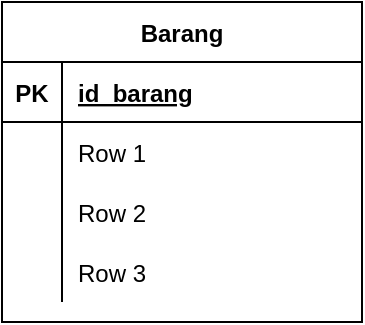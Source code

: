 <mxfile version="17.1.5" type="github">
  <diagram id="WDTsG2Jvk4mQX6nIQJpO" name="Page-1">
    <mxGraphModel dx="786" dy="459" grid="1" gridSize="10" guides="1" tooltips="1" connect="1" arrows="1" fold="1" page="1" pageScale="1" pageWidth="827" pageHeight="2069" math="0" shadow="0">
      <root>
        <mxCell id="0" />
        <mxCell id="1" parent="0" />
        <mxCell id="Ri4hkBcH91R4hojdtrJT-3" value="Barang" style="shape=table;startSize=30;container=1;collapsible=1;childLayout=tableLayout;fixedRows=1;rowLines=0;fontStyle=1;align=center;resizeLast=1;" vertex="1" parent="1">
          <mxGeometry x="220" y="120" width="180" height="160" as="geometry" />
        </mxCell>
        <mxCell id="Ri4hkBcH91R4hojdtrJT-4" value="" style="shape=tableRow;horizontal=0;startSize=0;swimlaneHead=0;swimlaneBody=0;fillColor=none;collapsible=0;dropTarget=0;points=[[0,0.5],[1,0.5]];portConstraint=eastwest;top=0;left=0;right=0;bottom=1;" vertex="1" parent="Ri4hkBcH91R4hojdtrJT-3">
          <mxGeometry y="30" width="180" height="30" as="geometry" />
        </mxCell>
        <mxCell id="Ri4hkBcH91R4hojdtrJT-5" value="PK" style="shape=partialRectangle;connectable=0;fillColor=none;top=0;left=0;bottom=0;right=0;fontStyle=1;overflow=hidden;" vertex="1" parent="Ri4hkBcH91R4hojdtrJT-4">
          <mxGeometry width="30" height="30" as="geometry">
            <mxRectangle width="30" height="30" as="alternateBounds" />
          </mxGeometry>
        </mxCell>
        <mxCell id="Ri4hkBcH91R4hojdtrJT-6" value="id_barang" style="shape=partialRectangle;connectable=0;fillColor=none;top=0;left=0;bottom=0;right=0;align=left;spacingLeft=6;fontStyle=5;overflow=hidden;" vertex="1" parent="Ri4hkBcH91R4hojdtrJT-4">
          <mxGeometry x="30" width="150" height="30" as="geometry">
            <mxRectangle width="150" height="30" as="alternateBounds" />
          </mxGeometry>
        </mxCell>
        <mxCell id="Ri4hkBcH91R4hojdtrJT-7" value="" style="shape=tableRow;horizontal=0;startSize=0;swimlaneHead=0;swimlaneBody=0;fillColor=none;collapsible=0;dropTarget=0;points=[[0,0.5],[1,0.5]];portConstraint=eastwest;top=0;left=0;right=0;bottom=0;" vertex="1" parent="Ri4hkBcH91R4hojdtrJT-3">
          <mxGeometry y="60" width="180" height="30" as="geometry" />
        </mxCell>
        <mxCell id="Ri4hkBcH91R4hojdtrJT-8" value="" style="shape=partialRectangle;connectable=0;fillColor=none;top=0;left=0;bottom=0;right=0;editable=1;overflow=hidden;" vertex="1" parent="Ri4hkBcH91R4hojdtrJT-7">
          <mxGeometry width="30" height="30" as="geometry">
            <mxRectangle width="30" height="30" as="alternateBounds" />
          </mxGeometry>
        </mxCell>
        <mxCell id="Ri4hkBcH91R4hojdtrJT-9" value="Row 1" style="shape=partialRectangle;connectable=0;fillColor=none;top=0;left=0;bottom=0;right=0;align=left;spacingLeft=6;overflow=hidden;" vertex="1" parent="Ri4hkBcH91R4hojdtrJT-7">
          <mxGeometry x="30" width="150" height="30" as="geometry">
            <mxRectangle width="150" height="30" as="alternateBounds" />
          </mxGeometry>
        </mxCell>
        <mxCell id="Ri4hkBcH91R4hojdtrJT-10" value="" style="shape=tableRow;horizontal=0;startSize=0;swimlaneHead=0;swimlaneBody=0;fillColor=none;collapsible=0;dropTarget=0;points=[[0,0.5],[1,0.5]];portConstraint=eastwest;top=0;left=0;right=0;bottom=0;" vertex="1" parent="Ri4hkBcH91R4hojdtrJT-3">
          <mxGeometry y="90" width="180" height="30" as="geometry" />
        </mxCell>
        <mxCell id="Ri4hkBcH91R4hojdtrJT-11" value="" style="shape=partialRectangle;connectable=0;fillColor=none;top=0;left=0;bottom=0;right=0;editable=1;overflow=hidden;" vertex="1" parent="Ri4hkBcH91R4hojdtrJT-10">
          <mxGeometry width="30" height="30" as="geometry">
            <mxRectangle width="30" height="30" as="alternateBounds" />
          </mxGeometry>
        </mxCell>
        <mxCell id="Ri4hkBcH91R4hojdtrJT-12" value="Row 2" style="shape=partialRectangle;connectable=0;fillColor=none;top=0;left=0;bottom=0;right=0;align=left;spacingLeft=6;overflow=hidden;" vertex="1" parent="Ri4hkBcH91R4hojdtrJT-10">
          <mxGeometry x="30" width="150" height="30" as="geometry">
            <mxRectangle width="150" height="30" as="alternateBounds" />
          </mxGeometry>
        </mxCell>
        <mxCell id="Ri4hkBcH91R4hojdtrJT-13" value="" style="shape=tableRow;horizontal=0;startSize=0;swimlaneHead=0;swimlaneBody=0;fillColor=none;collapsible=0;dropTarget=0;points=[[0,0.5],[1,0.5]];portConstraint=eastwest;top=0;left=0;right=0;bottom=0;" vertex="1" parent="Ri4hkBcH91R4hojdtrJT-3">
          <mxGeometry y="120" width="180" height="30" as="geometry" />
        </mxCell>
        <mxCell id="Ri4hkBcH91R4hojdtrJT-14" value="" style="shape=partialRectangle;connectable=0;fillColor=none;top=0;left=0;bottom=0;right=0;editable=1;overflow=hidden;" vertex="1" parent="Ri4hkBcH91R4hojdtrJT-13">
          <mxGeometry width="30" height="30" as="geometry">
            <mxRectangle width="30" height="30" as="alternateBounds" />
          </mxGeometry>
        </mxCell>
        <mxCell id="Ri4hkBcH91R4hojdtrJT-15" value="Row 3" style="shape=partialRectangle;connectable=0;fillColor=none;top=0;left=0;bottom=0;right=0;align=left;spacingLeft=6;overflow=hidden;" vertex="1" parent="Ri4hkBcH91R4hojdtrJT-13">
          <mxGeometry x="30" width="150" height="30" as="geometry">
            <mxRectangle width="150" height="30" as="alternateBounds" />
          </mxGeometry>
        </mxCell>
      </root>
    </mxGraphModel>
  </diagram>
</mxfile>
